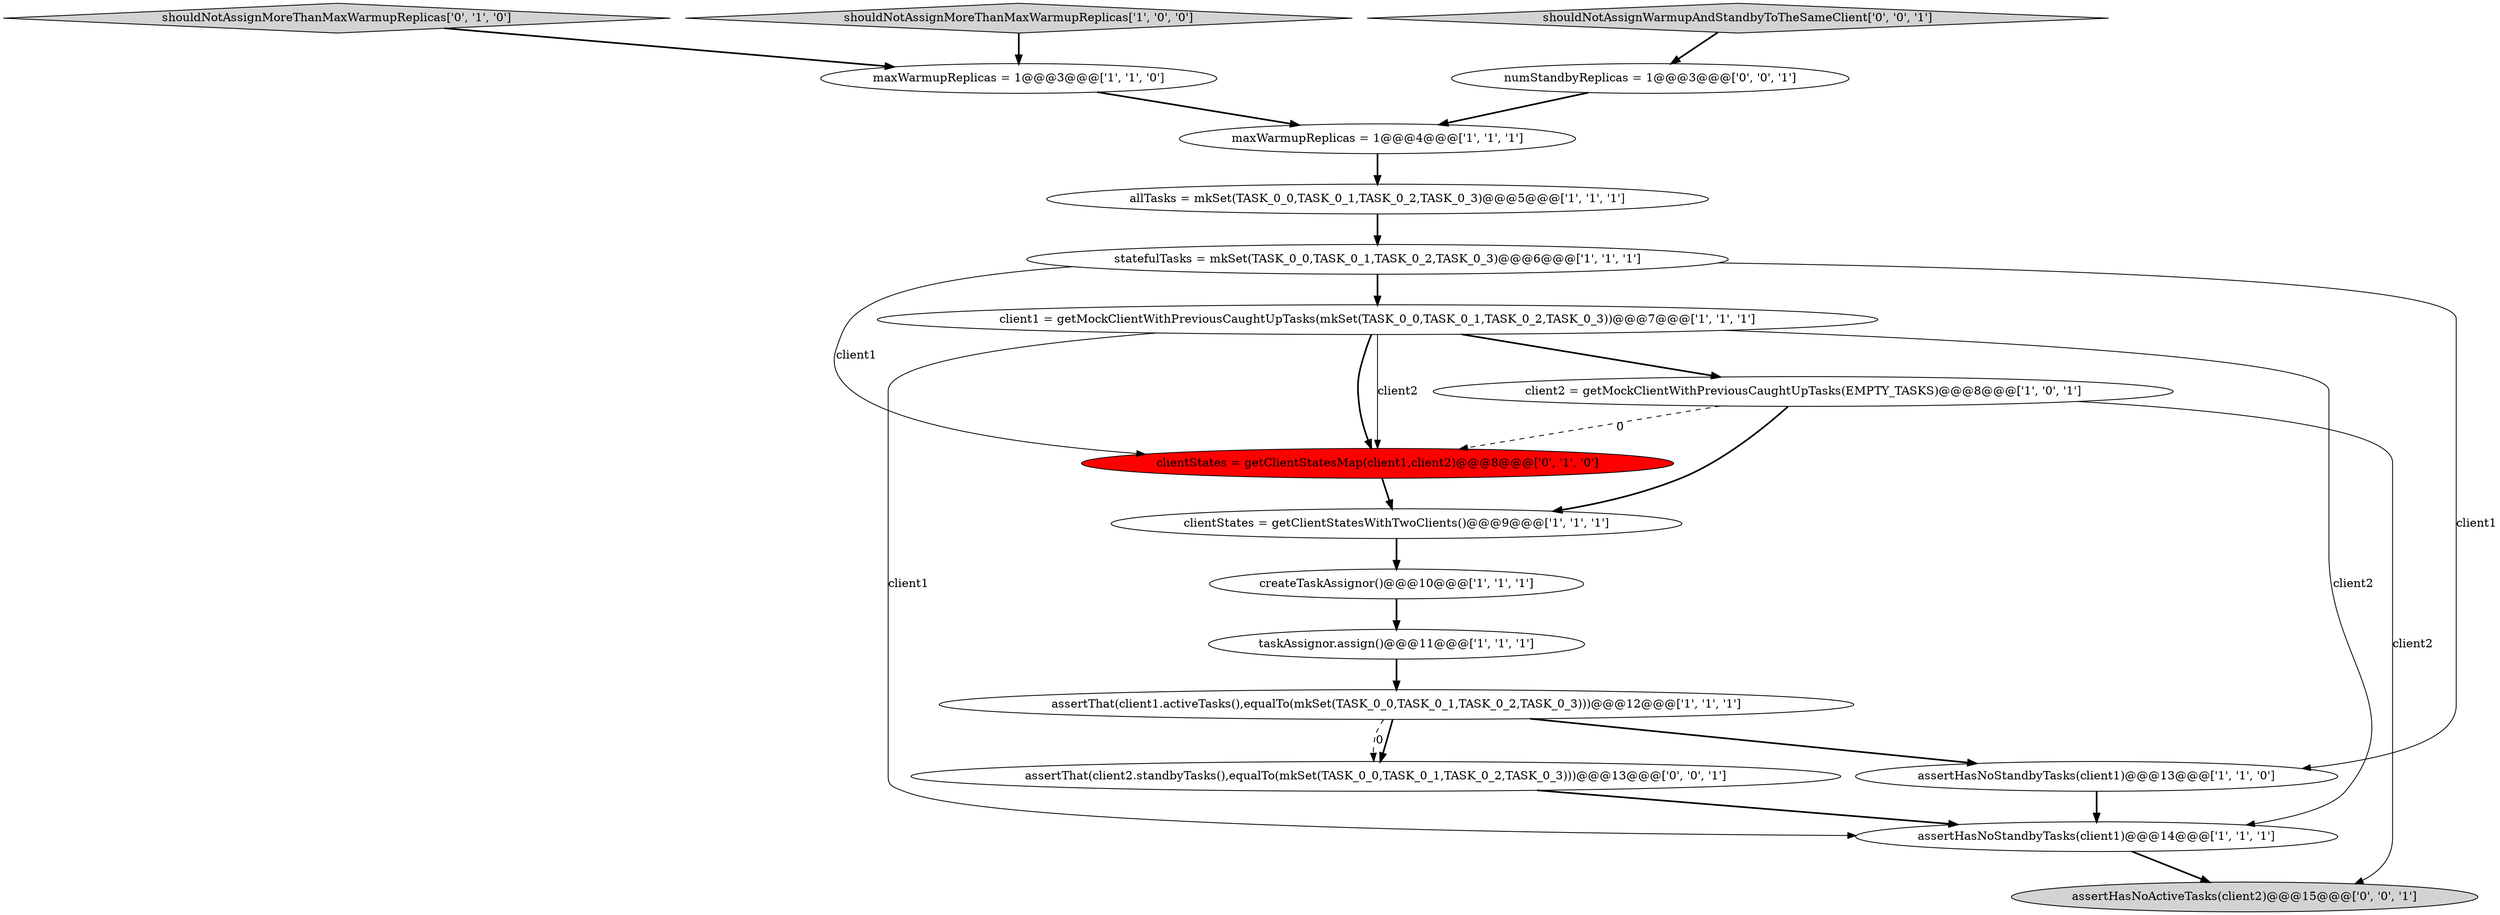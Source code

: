 digraph {
1 [style = filled, label = "allTasks = mkSet(TASK_0_0,TASK_0_1,TASK_0_2,TASK_0_3)@@@5@@@['1', '1', '1']", fillcolor = white, shape = ellipse image = "AAA0AAABBB1BBB"];
3 [style = filled, label = "client1 = getMockClientWithPreviousCaughtUpTasks(mkSet(TASK_0_0,TASK_0_1,TASK_0_2,TASK_0_3))@@@7@@@['1', '1', '1']", fillcolor = white, shape = ellipse image = "AAA0AAABBB1BBB"];
5 [style = filled, label = "assertHasNoStandbyTasks(client1)@@@14@@@['1', '1', '1']", fillcolor = white, shape = ellipse image = "AAA0AAABBB1BBB"];
9 [style = filled, label = "createTaskAssignor()@@@10@@@['1', '1', '1']", fillcolor = white, shape = ellipse image = "AAA0AAABBB1BBB"];
2 [style = filled, label = "clientStates = getClientStatesWithTwoClients()@@@9@@@['1', '1', '1']", fillcolor = white, shape = ellipse image = "AAA0AAABBB1BBB"];
11 [style = filled, label = "statefulTasks = mkSet(TASK_0_0,TASK_0_1,TASK_0_2,TASK_0_3)@@@6@@@['1', '1', '1']", fillcolor = white, shape = ellipse image = "AAA0AAABBB1BBB"];
7 [style = filled, label = "client2 = getMockClientWithPreviousCaughtUpTasks(EMPTY_TASKS)@@@8@@@['1', '0', '1']", fillcolor = white, shape = ellipse image = "AAA0AAABBB1BBB"];
12 [style = filled, label = "assertThat(client1.activeTasks(),equalTo(mkSet(TASK_0_0,TASK_0_1,TASK_0_2,TASK_0_3)))@@@12@@@['1', '1', '1']", fillcolor = white, shape = ellipse image = "AAA0AAABBB1BBB"];
10 [style = filled, label = "maxWarmupReplicas = 1@@@3@@@['1', '1', '0']", fillcolor = white, shape = ellipse image = "AAA0AAABBB1BBB"];
14 [style = filled, label = "shouldNotAssignMoreThanMaxWarmupReplicas['0', '1', '0']", fillcolor = lightgray, shape = diamond image = "AAA0AAABBB2BBB"];
15 [style = filled, label = "numStandbyReplicas = 1@@@3@@@['0', '0', '1']", fillcolor = white, shape = ellipse image = "AAA0AAABBB3BBB"];
13 [style = filled, label = "clientStates = getClientStatesMap(client1,client2)@@@8@@@['0', '1', '0']", fillcolor = red, shape = ellipse image = "AAA1AAABBB2BBB"];
6 [style = filled, label = "maxWarmupReplicas = 1@@@4@@@['1', '1', '1']", fillcolor = white, shape = ellipse image = "AAA0AAABBB1BBB"];
16 [style = filled, label = "shouldNotAssignWarmupAndStandbyToTheSameClient['0', '0', '1']", fillcolor = lightgray, shape = diamond image = "AAA0AAABBB3BBB"];
0 [style = filled, label = "shouldNotAssignMoreThanMaxWarmupReplicas['1', '0', '0']", fillcolor = lightgray, shape = diamond image = "AAA0AAABBB1BBB"];
4 [style = filled, label = "assertHasNoStandbyTasks(client1)@@@13@@@['1', '1', '0']", fillcolor = white, shape = ellipse image = "AAA0AAABBB1BBB"];
8 [style = filled, label = "taskAssignor.assign()@@@11@@@['1', '1', '1']", fillcolor = white, shape = ellipse image = "AAA0AAABBB1BBB"];
18 [style = filled, label = "assertHasNoActiveTasks(client2)@@@15@@@['0', '0', '1']", fillcolor = lightgray, shape = ellipse image = "AAA0AAABBB3BBB"];
17 [style = filled, label = "assertThat(client2.standbyTasks(),equalTo(mkSet(TASK_0_0,TASK_0_1,TASK_0_2,TASK_0_3)))@@@13@@@['0', '0', '1']", fillcolor = white, shape = ellipse image = "AAA0AAABBB3BBB"];
16->15 [style = bold, label=""];
17->5 [style = bold, label=""];
7->18 [style = solid, label="client2"];
11->13 [style = solid, label="client1"];
3->5 [style = solid, label="client1"];
12->17 [style = bold, label=""];
12->17 [style = dashed, label="0"];
14->10 [style = bold, label=""];
15->6 [style = bold, label=""];
5->18 [style = bold, label=""];
2->9 [style = bold, label=""];
3->5 [style = solid, label="client2"];
9->8 [style = bold, label=""];
10->6 [style = bold, label=""];
1->11 [style = bold, label=""];
6->1 [style = bold, label=""];
0->10 [style = bold, label=""];
12->4 [style = bold, label=""];
3->7 [style = bold, label=""];
11->3 [style = bold, label=""];
7->2 [style = bold, label=""];
11->4 [style = solid, label="client1"];
7->13 [style = dashed, label="0"];
3->13 [style = bold, label=""];
3->13 [style = solid, label="client2"];
4->5 [style = bold, label=""];
8->12 [style = bold, label=""];
13->2 [style = bold, label=""];
}
